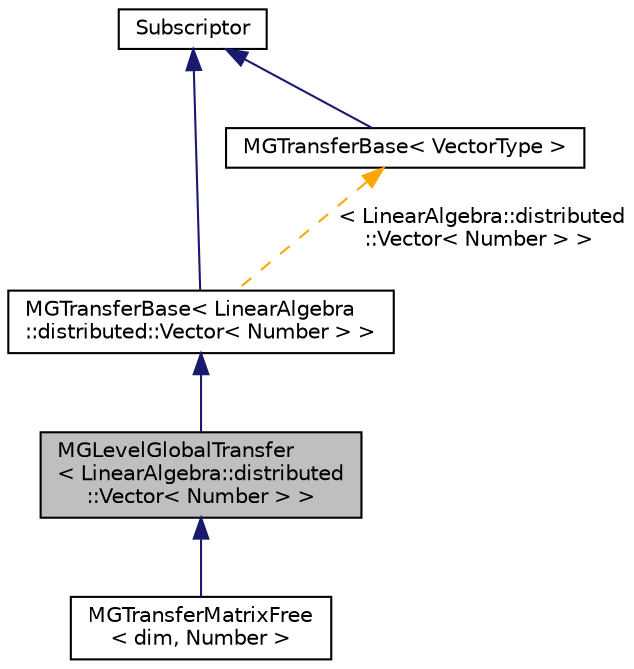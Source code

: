 digraph "MGLevelGlobalTransfer&lt; LinearAlgebra::distributed::Vector&lt; Number &gt; &gt;"
{
 // LATEX_PDF_SIZE
  edge [fontname="Helvetica",fontsize="10",labelfontname="Helvetica",labelfontsize="10"];
  node [fontname="Helvetica",fontsize="10",shape=record];
  Node1 [label="MGLevelGlobalTransfer\l\< LinearAlgebra::distributed\l::Vector\< Number \> \>",height=0.2,width=0.4,color="black", fillcolor="grey75", style="filled", fontcolor="black",tooltip=" "];
  Node2 -> Node1 [dir="back",color="midnightblue",fontsize="10",style="solid",fontname="Helvetica"];
  Node2 [label="MGTransferBase\< LinearAlgebra\l::distributed::Vector\< Number \> \>",height=0.2,width=0.4,color="black", fillcolor="white", style="filled",URL="$classMGTransferBase.html",tooltip=" "];
  Node3 -> Node2 [dir="back",color="midnightblue",fontsize="10",style="solid",fontname="Helvetica"];
  Node3 [label="Subscriptor",height=0.2,width=0.4,color="black", fillcolor="white", style="filled",URL="$classSubscriptor.html",tooltip=" "];
  Node4 -> Node2 [dir="back",color="orange",fontsize="10",style="dashed",label=" \< LinearAlgebra::distributed\l::Vector\< Number \> \>" ,fontname="Helvetica"];
  Node4 [label="MGTransferBase\< VectorType \>",height=0.2,width=0.4,color="black", fillcolor="white", style="filled",URL="$classMGTransferBase.html",tooltip=" "];
  Node3 -> Node4 [dir="back",color="midnightblue",fontsize="10",style="solid",fontname="Helvetica"];
  Node1 -> Node5 [dir="back",color="midnightblue",fontsize="10",style="solid",fontname="Helvetica"];
  Node5 [label="MGTransferMatrixFree\l\< dim, Number \>",height=0.2,width=0.4,color="black", fillcolor="white", style="filled",URL="$classMGTransferMatrixFree.html",tooltip=" "];
}
